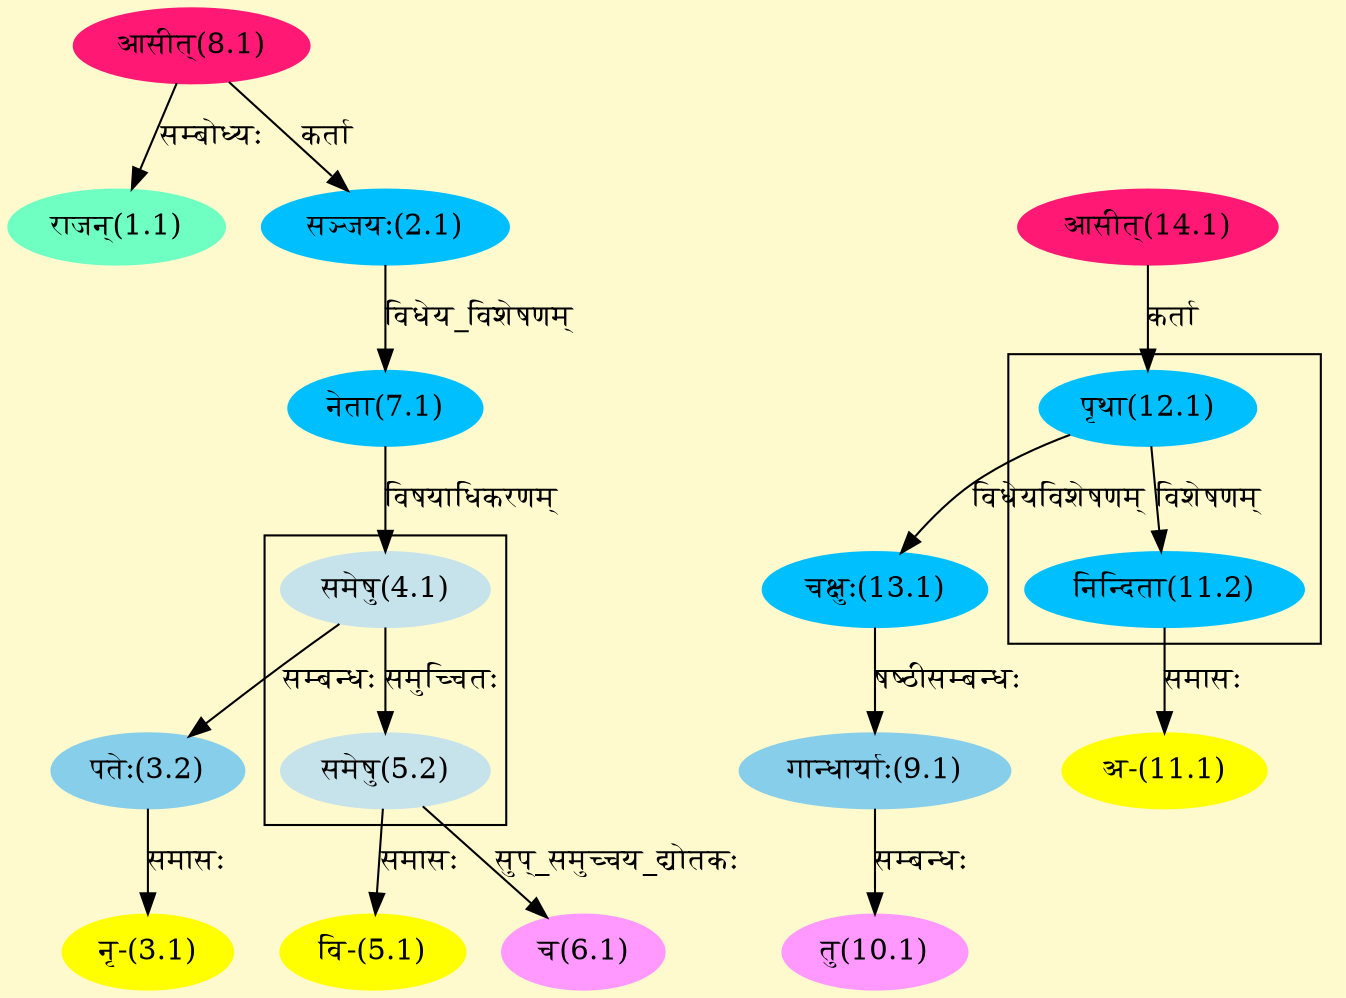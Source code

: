 digraph G{
rankdir=BT;
 compound=true;
 bgcolor="lemonchiffon1";

subgraph cluster_1{
Node5_2 [style=filled, color="#C6E2EB" label = "समेषु(5.2)"]
Node4_1 [style=filled, color="#C6E2EB" label = "समेषु(4.1)"]

}

subgraph cluster_2{
Node11_2 [style=filled, color="#00BFFF" label = "निन्दिता(11.2)"]
Node12_1 [style=filled, color="#00BFFF" label = "पृथा(12.1)"]

}
Node1_1 [style=filled, color="#6FFFC3" label = "राजन्(1.1)"]
Node8_1 [style=filled, color="#FF1975" label = "आसीत्(8.1)"]
Node2_1 [style=filled, color="#00BFFF" label = "सञ्जयः(2.1)"]
Node3_1 [style=filled, color="#FFFF00" label = "नृ-(3.1)"]
Node3_2 [style=filled, color="#87CEEB" label = "पतेः(3.2)"]
Node4_1 [style=filled, color="#C6E2EB" label = "समेषु(4.1)"]
Node7_1 [style=filled, color="#00BFFF" label = "नेता(7.1)"]
Node5_1 [style=filled, color="#FFFF00" label = "वि-(5.1)"]
Node5_2 [style=filled, color="#C6E2EB" label = "समेषु(5.2)"]
Node6_1 [style=filled, color="#FF99FF" label = "च(6.1)"]
Node9_1 [style=filled, color="#87CEEB" label = "गान्धार्याः(9.1)"]
Node13_1 [style=filled, color="#00BFFF" label = "चक्षुः(13.1)"]
Node10_1 [style=filled, color="#FF99FF" label = "तु(10.1)"]
Node11_1 [style=filled, color="#FFFF00" label = "अ-(11.1)"]
Node11_2 [style=filled, color="#00BFFF" label = "निन्दिता(11.2)"]
Node12_1 [style=filled, color="#00BFFF" label = "पृथा(12.1)"]
Node14_1 [style=filled, color="#FF1975" label = "आसीत्(14.1)"]
/* Start of Relations section */

Node1_1 -> Node8_1 [  label="सम्बोध्यः"  dir="back" ]
Node2_1 -> Node8_1 [  label="कर्ता"  dir="back" ]
Node3_1 -> Node3_2 [  label="समासः"  dir="back" ]
Node3_2 -> Node4_1 [  label="सम्बन्धः"  dir="back" ]
Node4_1 -> Node7_1 [  label="विषयाधिकरणम्"  dir="back" ]
Node5_1 -> Node5_2 [  label="समासः"  dir="back" ]
Node5_2 -> Node4_1 [  label="समुच्चितः"  dir="back" ]
Node6_1 -> Node5_2 [  label="सुप्_समुच्चय_द्योतकः"  dir="back" ]
Node7_1 -> Node2_1 [  label="विधेय_विशेषणम्"  dir="back" ]
Node9_1 -> Node13_1 [  label="षष्ठीसम्बन्धः"  dir="back" ]
Node10_1 -> Node9_1 [  label="सम्बन्धः"  dir="back" ]
Node11_1 -> Node11_2 [  label="समासः"  dir="back" ]
Node11_2 -> Node12_1 [  label="विशेषणम्"  dir="back" ]
Node12_1 -> Node14_1 [  label="कर्ता"  dir="back" ]
Node13_1 -> Node12_1 [  label="विधेयविशेषणम्"  dir="back" ]
}
